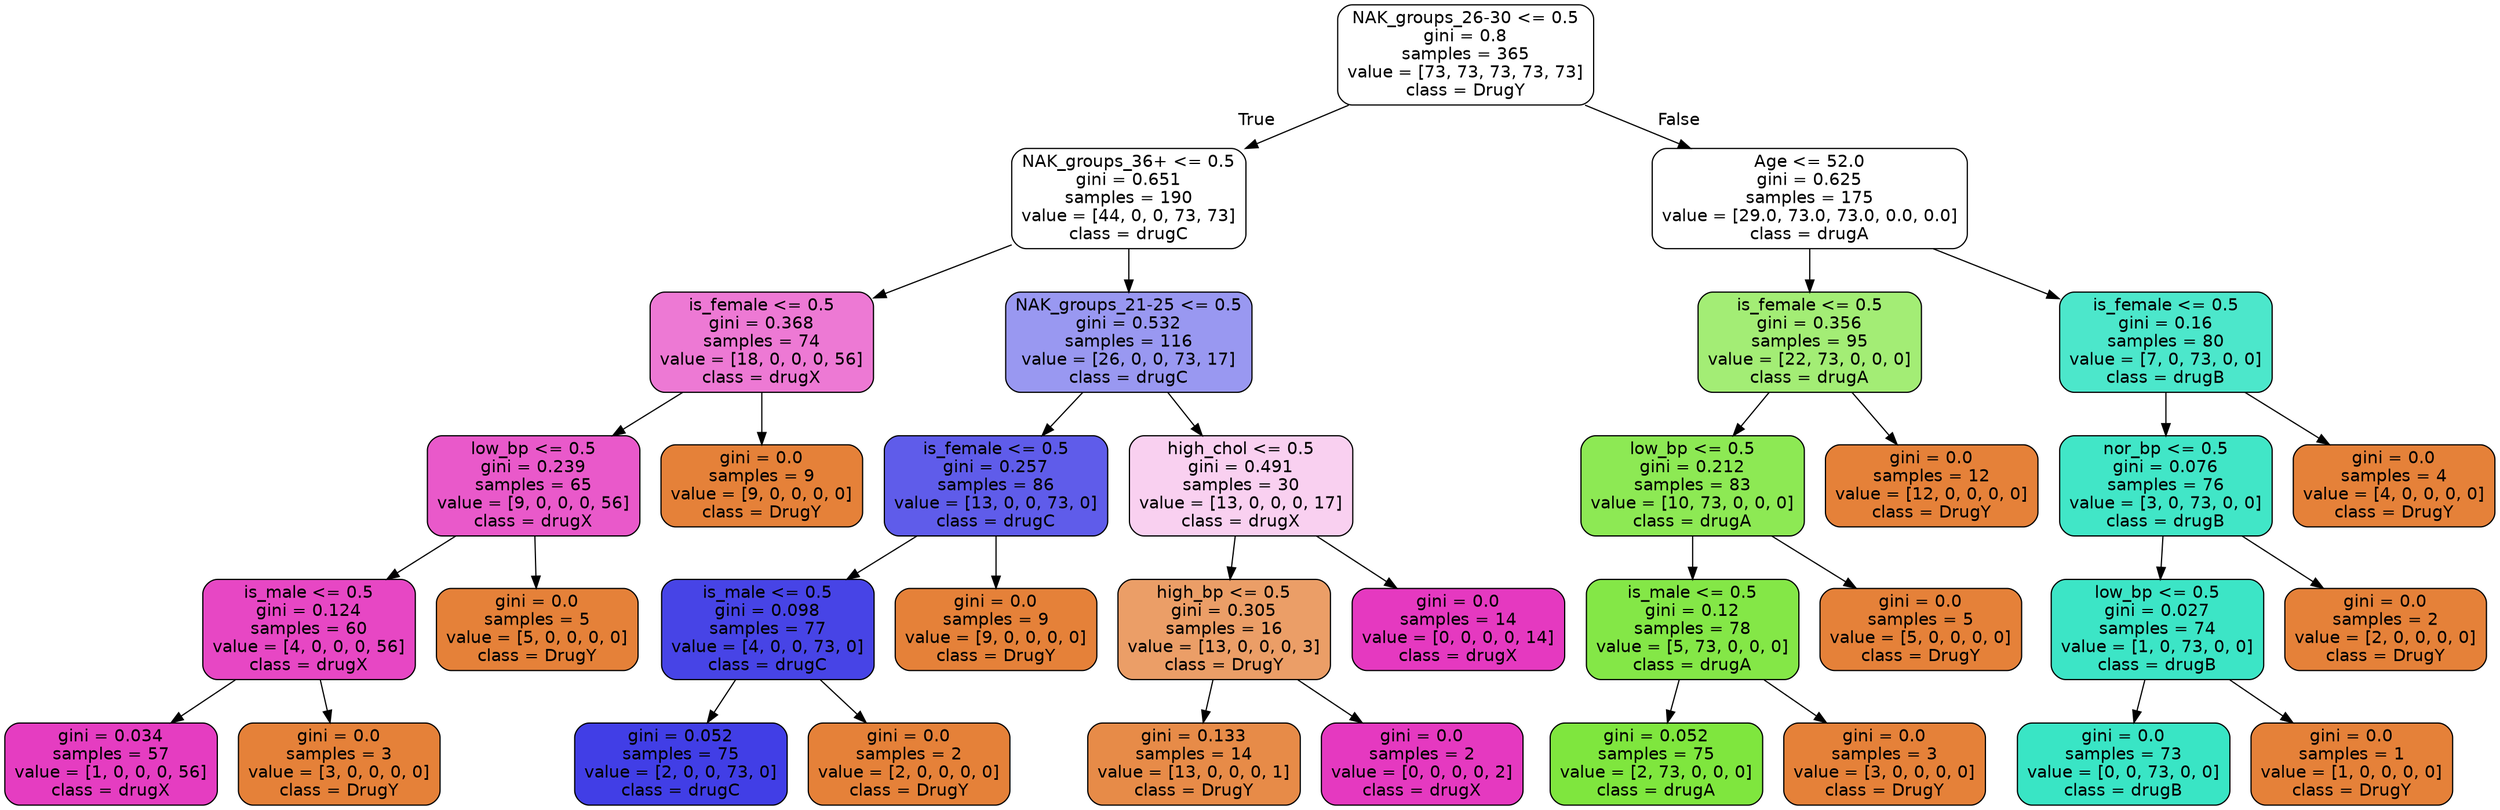 digraph Tree {
node [shape=box, style="filled, rounded", color="black", fontname="helvetica"] ;
edge [fontname="helvetica"] ;
0 [label="NAK_groups_26-30 <= 0.5\ngini = 0.8\nsamples = 365\nvalue = [73, 73, 73, 73, 73]\nclass = DrugY", fillcolor="#ffffff"] ;
1 [label="NAK_groups_36+ <= 0.5\ngini = 0.651\nsamples = 190\nvalue = [44, 0, 0, 73, 73]\nclass = drugC", fillcolor="#ffffff"] ;
0 -> 1 [labeldistance=2.5, labelangle=45, headlabel="True"] ;
5 [label="is_female <= 0.5\ngini = 0.368\nsamples = 74\nvalue = [18, 0, 0, 0, 56]\nclass = drugX", fillcolor="#ed79d4"] ;
1 -> 5 ;
13 [label="low_bp <= 0.5\ngini = 0.239\nsamples = 65\nvalue = [9, 0, 0, 0, 56]\nclass = drugX", fillcolor="#e959ca"] ;
5 -> 13 ;
19 [label="is_male <= 0.5\ngini = 0.124\nsamples = 60\nvalue = [4, 0, 0, 0, 56]\nclass = drugX", fillcolor="#e747c4"] ;
13 -> 19 ;
23 [label="gini = 0.034\nsamples = 57\nvalue = [1, 0, 0, 0, 56]\nclass = drugX", fillcolor="#e53dc1"] ;
19 -> 23 ;
24 [label="gini = 0.0\nsamples = 3\nvalue = [3, 0, 0, 0, 0]\nclass = DrugY", fillcolor="#e58139"] ;
19 -> 24 ;
20 [label="gini = 0.0\nsamples = 5\nvalue = [5, 0, 0, 0, 0]\nclass = DrugY", fillcolor="#e58139"] ;
13 -> 20 ;
14 [label="gini = 0.0\nsamples = 9\nvalue = [9, 0, 0, 0, 0]\nclass = DrugY", fillcolor="#e58139"] ;
5 -> 14 ;
6 [label="NAK_groups_21-25 <= 0.5\ngini = 0.532\nsamples = 116\nvalue = [26, 0, 0, 73, 17]\nclass = drugC", fillcolor="#9998f1"] ;
1 -> 6 ;
7 [label="is_female <= 0.5\ngini = 0.257\nsamples = 86\nvalue = [13, 0, 0, 73, 0]\nclass = drugC", fillcolor="#5f5cea"] ;
6 -> 7 ;
11 [label="is_male <= 0.5\ngini = 0.098\nsamples = 77\nvalue = [4, 0, 0, 73, 0]\nclass = drugC", fillcolor="#4744e6"] ;
7 -> 11 ;
29 [label="gini = 0.052\nsamples = 75\nvalue = [2, 0, 0, 73, 0]\nclass = drugC", fillcolor="#413ee6"] ;
11 -> 29 ;
30 [label="gini = 0.0\nsamples = 2\nvalue = [2, 0, 0, 0, 0]\nclass = DrugY", fillcolor="#e58139"] ;
11 -> 30 ;
12 [label="gini = 0.0\nsamples = 9\nvalue = [9, 0, 0, 0, 0]\nclass = DrugY", fillcolor="#e58139"] ;
7 -> 12 ;
8 [label="high_chol <= 0.5\ngini = 0.491\nsamples = 30\nvalue = [13, 0, 0, 0, 17]\nclass = drugX", fillcolor="#f9d0f0"] ;
6 -> 8 ;
15 [label="high_bp <= 0.5\ngini = 0.305\nsamples = 16\nvalue = [13, 0, 0, 0, 3]\nclass = DrugY", fillcolor="#eb9e67"] ;
8 -> 15 ;
31 [label="gini = 0.133\nsamples = 14\nvalue = [13, 0, 0, 0, 1]\nclass = DrugY", fillcolor="#e78b48"] ;
15 -> 31 ;
32 [label="gini = 0.0\nsamples = 2\nvalue = [0, 0, 0, 0, 2]\nclass = drugX", fillcolor="#e539c0"] ;
15 -> 32 ;
16 [label="gini = 0.0\nsamples = 14\nvalue = [0, 0, 0, 0, 14]\nclass = drugX", fillcolor="#e539c0"] ;
8 -> 16 ;
2 [label="Age <= 52.0\ngini = 0.625\nsamples = 175\nvalue = [29.0, 73.0, 73.0, 0.0, 0.0]\nclass = drugA", fillcolor="#ffffff"] ;
0 -> 2 [labeldistance=2.5, labelangle=-45, headlabel="False"] ;
3 [label="is_female <= 0.5\ngini = 0.356\nsamples = 95\nvalue = [22, 73, 0, 0, 0]\nclass = drugA", fillcolor="#a3ed75"] ;
2 -> 3 ;
9 [label="low_bp <= 0.5\ngini = 0.212\nsamples = 83\nvalue = [10, 73, 0, 0, 0]\nclass = drugA", fillcolor="#8de954"] ;
3 -> 9 ;
17 [label="is_male <= 0.5\ngini = 0.12\nsamples = 78\nvalue = [5, 73, 0, 0, 0]\nclass = drugA", fillcolor="#84e747"] ;
9 -> 17 ;
25 [label="gini = 0.052\nsamples = 75\nvalue = [2, 73, 0, 0, 0]\nclass = drugA", fillcolor="#7fe63e"] ;
17 -> 25 ;
26 [label="gini = 0.0\nsamples = 3\nvalue = [3, 0, 0, 0, 0]\nclass = DrugY", fillcolor="#e58139"] ;
17 -> 26 ;
18 [label="gini = 0.0\nsamples = 5\nvalue = [5, 0, 0, 0, 0]\nclass = DrugY", fillcolor="#e58139"] ;
9 -> 18 ;
10 [label="gini = 0.0\nsamples = 12\nvalue = [12, 0, 0, 0, 0]\nclass = DrugY", fillcolor="#e58139"] ;
3 -> 10 ;
4 [label="is_female <= 0.5\ngini = 0.16\nsamples = 80\nvalue = [7, 0, 73, 0, 0]\nclass = drugB", fillcolor="#4ce7cb"] ;
2 -> 4 ;
21 [label="nor_bp <= 0.5\ngini = 0.076\nsamples = 76\nvalue = [3, 0, 73, 0, 0]\nclass = drugB", fillcolor="#41e6c7"] ;
4 -> 21 ;
27 [label="low_bp <= 0.5\ngini = 0.027\nsamples = 74\nvalue = [1, 0, 73, 0, 0]\nclass = drugB", fillcolor="#3ce5c6"] ;
21 -> 27 ;
33 [label="gini = 0.0\nsamples = 73\nvalue = [0, 0, 73, 0, 0]\nclass = drugB", fillcolor="#39e5c5"] ;
27 -> 33 ;
34 [label="gini = 0.0\nsamples = 1\nvalue = [1, 0, 0, 0, 0]\nclass = DrugY", fillcolor="#e58139"] ;
27 -> 34 ;
28 [label="gini = 0.0\nsamples = 2\nvalue = [2, 0, 0, 0, 0]\nclass = DrugY", fillcolor="#e58139"] ;
21 -> 28 ;
22 [label="gini = 0.0\nsamples = 4\nvalue = [4, 0, 0, 0, 0]\nclass = DrugY", fillcolor="#e58139"] ;
4 -> 22 ;
}